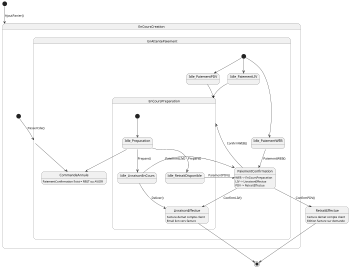 @startuml
scale 350 width
[*] --> EnCoursCreation : AjoutPanier()

state EnCoursCreation {
  [*] --> EnAttentePaiement : PasserCde()
/'  [*] --> CommandeAnnule'/
 }

state EnAttentePaiement {
  [*] --> Idle_PaiementPDV
  [*] --> Idle_PaiementWEB
  [*] --> Idle_PaiementLIV
  Idle_PaiementPDV --> EnCoursPreparation
  Idle_PaiementLIV --> EnCoursPreparation
  Idle_PaiementWEB --> PaiementConfirmation : PaiementWEB()
  PaiementConfirmation --> EnCoursPreparation : ConfirmWEB()
  EnAttentePaiement --> CommandeAnnule
}

state EnCoursPreparation {
  [*] --> Idle_Preparation
  Idle_Preparation --> CommandeAnnule
  Idle_Preparation --> Idle_LivraisonEnCours : Prepare()
  Idle_Preparation --> Idle_RetraitDisponible : Prepare()
  Idle_LivraisonEnCours --> LivraisonEffectue : Deliver()
  Idle_RetraitDisponible --> PaiementConfirmation : PaiementPDV()
  Idle_LivraisonEnCours --> PaiementConfirmation : PaiementLIV()
}

state LivraisonEffectue {
LivraisonEffectue : Facture demat compte client
LivraisonEffectue : Email lien vers facture
}

state RetraitEffectue {
RetraitEffectue: Facture demat compte client
RetraitEffectue: Edition facture sur demande
}

state PaiementConfirmation {
PaiementConfirmation : WEB -> EnCoursPreparation
PaiementConfirmation : LIV -> LivraisonEffectue
PaiementConfirmation : PDV -> RetraitEffectue
PaiementConfirmation --> RetraitEffectue : ConfirmPDV()
PaiementConfirmation --> LivraisonEffectue : ConfirmLIV()
}

state CommandeAnnule {
CommandeAnnule : PaiementConfirmation Exist = RBST ou AVOIR
}

LivraisonEffectue --> [*]
RetraitEffectue --> [*]

@enduml